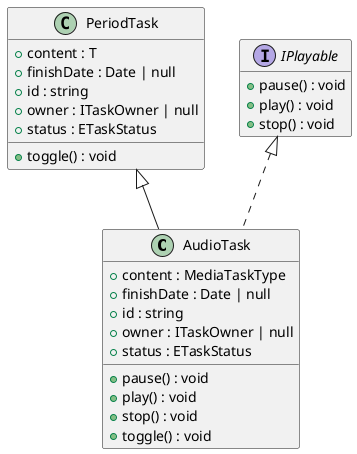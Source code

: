 @startuml
hide empty methods
hide empty fields
class "AudioTask" {
    +content : MediaTaskType
    +finishDate : Date | null
    +id : string
    +owner : ITaskOwner | null
    +status : ETaskStatus
    +pause() : void
    +play() : void
    +stop() : void
    +toggle() : void
}
class "PeriodTask" {
    +content : T
    +finishDate : Date | null
    +id : string
    +owner : ITaskOwner | null
    +status : ETaskStatus
    +toggle() : void
}
"PeriodTask" <|-- "AudioTask"
interface "IPlayable" {
    +pause() : void
    +play() : void
    +stop() : void
}
"IPlayable" <|.. "AudioTask"
@enduml